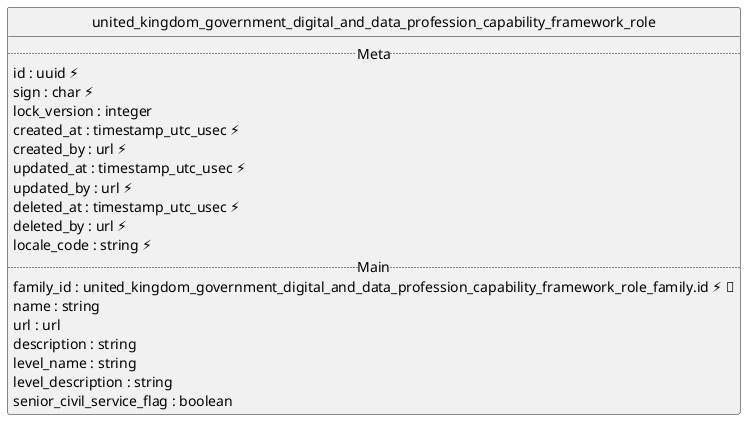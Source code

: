 @startuml uml
skinparam monochrome true
skinparam linetype ortho
hide circle

entity united_kingdom_government_digital_and_data_profession_capability_framework_role {
  .. Meta ..
  id : uuid ⚡
  sign : char ⚡
  lock_version : integer
  created_at : timestamp_utc_usec ⚡
  created_by : url ⚡
  updated_at : timestamp_utc_usec ⚡
  updated_by : url ⚡
  deleted_at : timestamp_utc_usec ⚡
  deleted_by : url ⚡
  locale_code : string ⚡
  .. Main ..
  family_id : united_kingdom_government_digital_and_data_profession_capability_framework_role_family.id ⚡ 🔑
  name : string
  url : url
  description : string
  level_name : string
  level_description : string
  senior_civil_service_flag : boolean
}

@enduml
